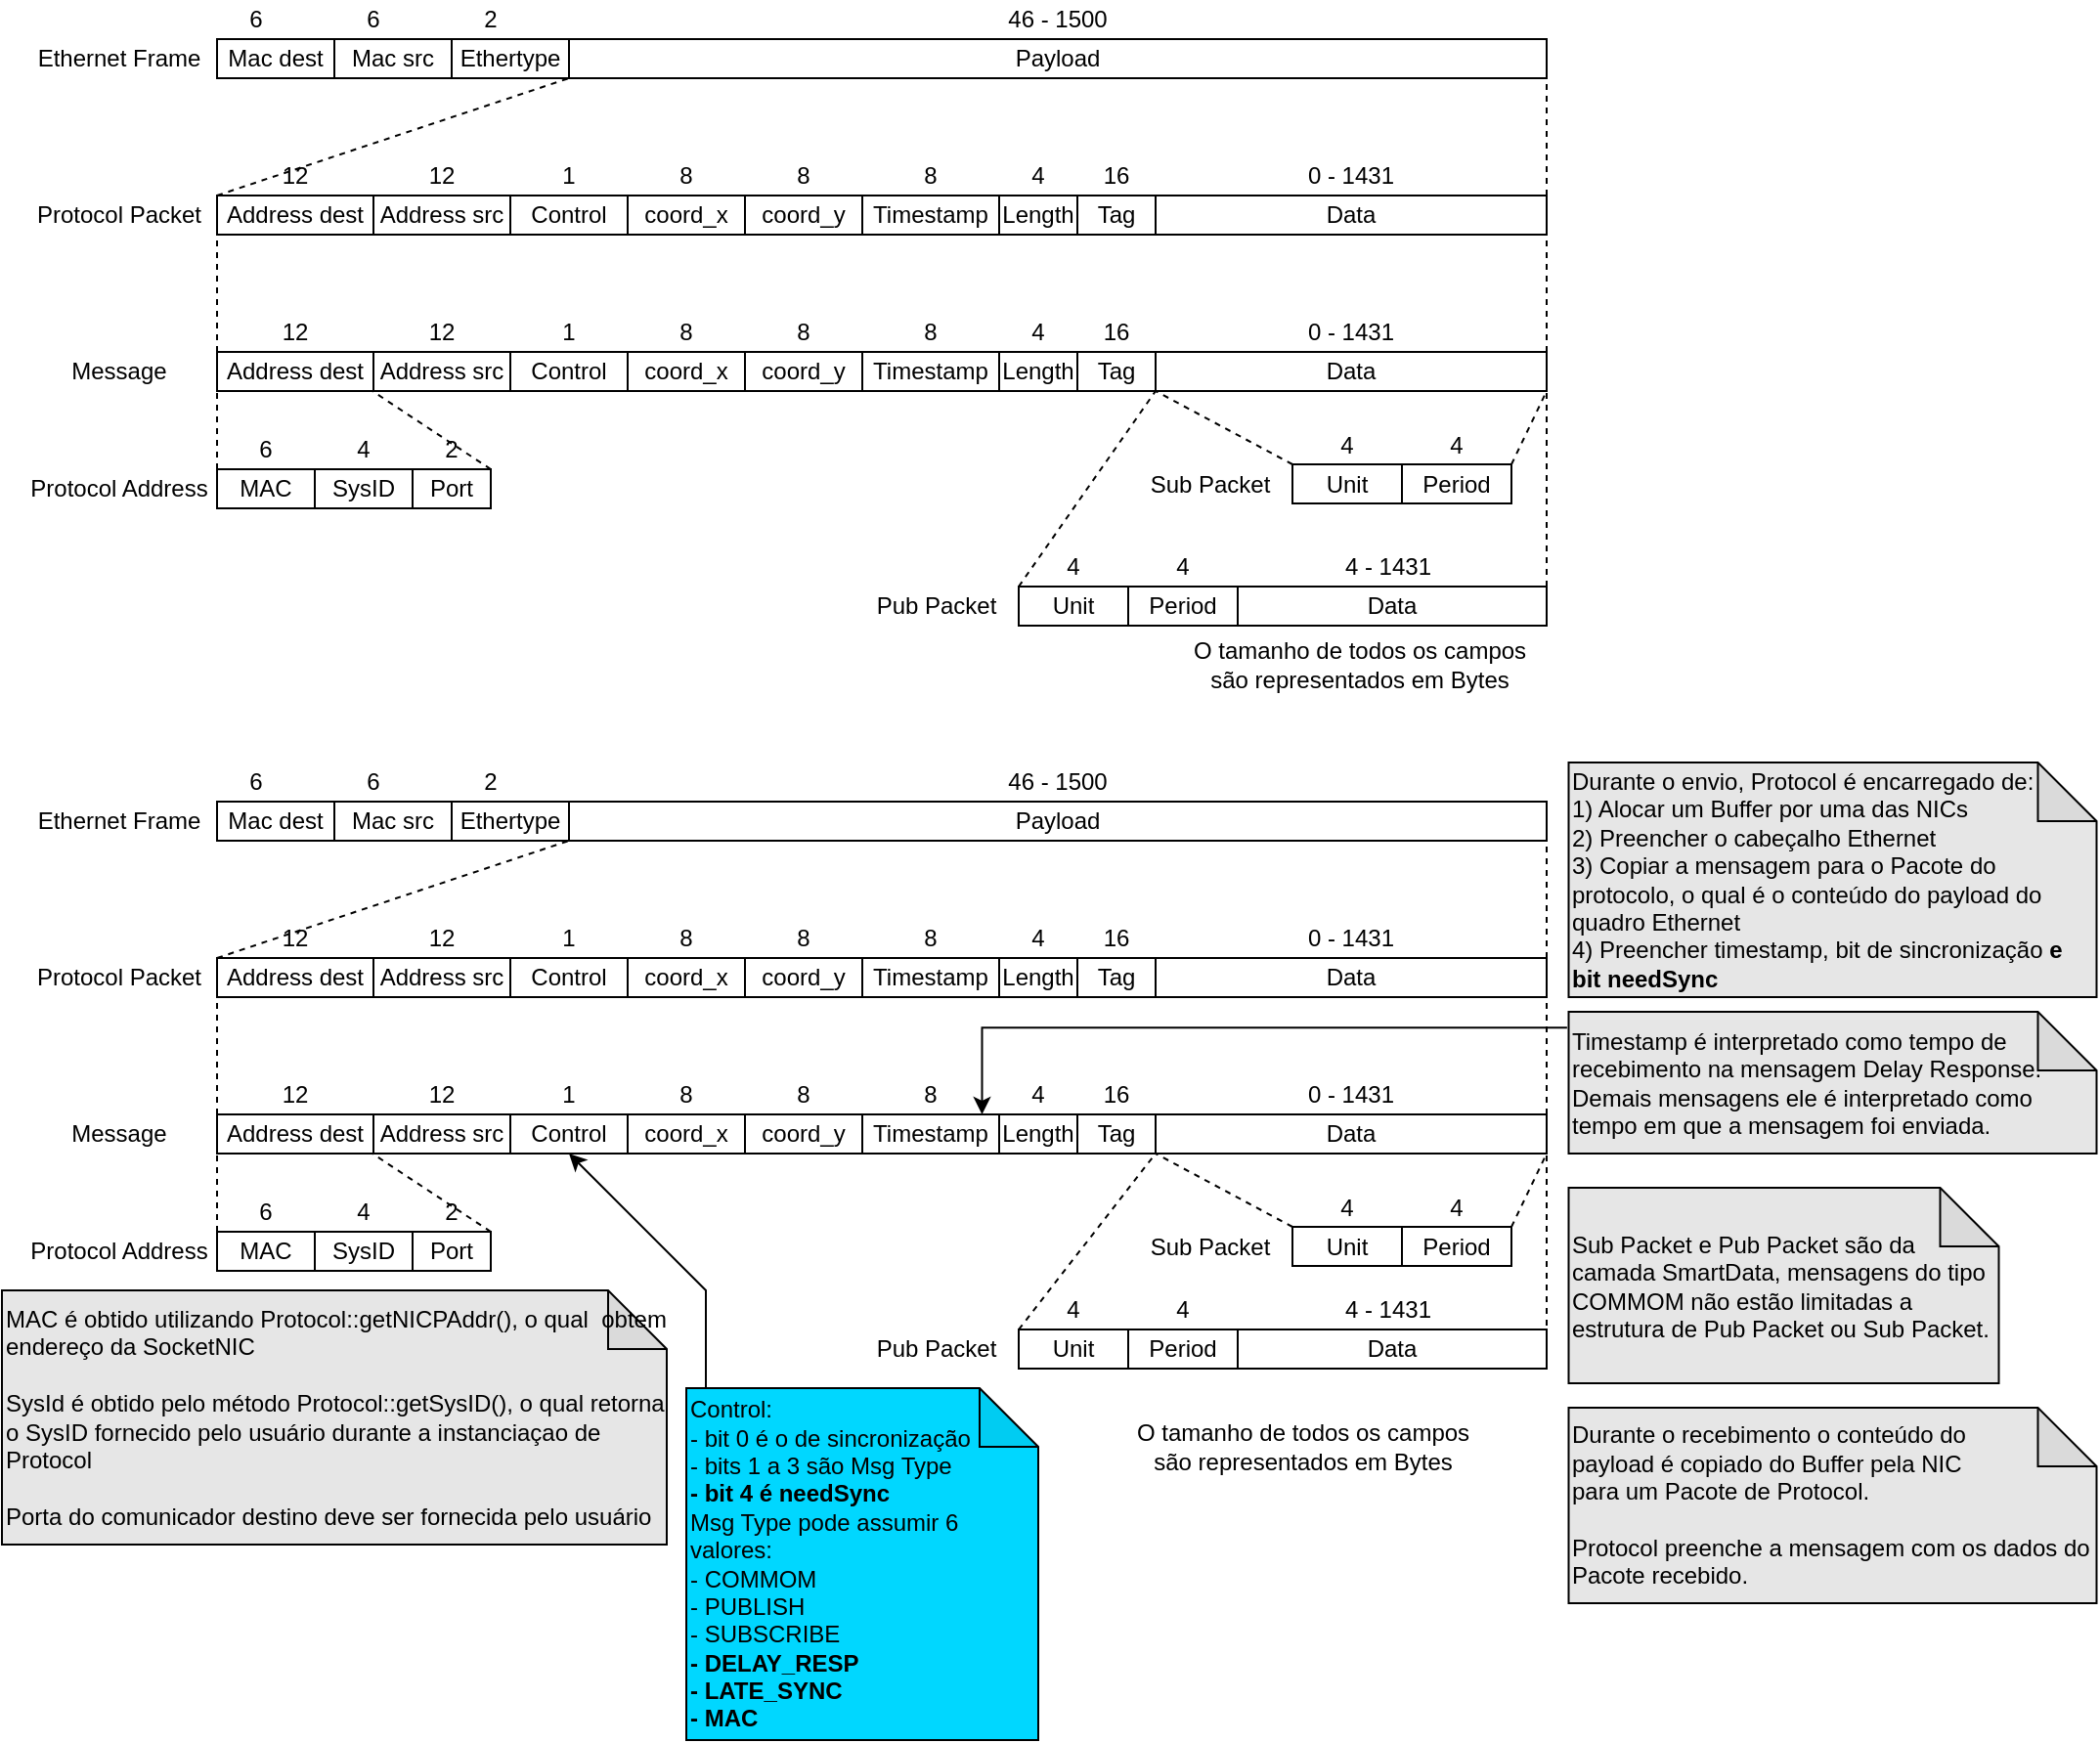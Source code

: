 <mxfile version="27.0.9">
  <diagram name="Page-1" id="uh3iiDSVA0Se7oIFrMVe">
    <mxGraphModel dx="2108" dy="626" grid="1" gridSize="10" guides="1" tooltips="1" connect="1" arrows="1" fold="1" page="1" pageScale="1" pageWidth="827" pageHeight="1169" math="0" shadow="0">
      <root>
        <mxCell id="0" />
        <mxCell id="1" parent="0" />
        <mxCell id="_Zmzz9mBOBpQStMglWqq-3" value="Mac dest" style="rounded=0;whiteSpace=wrap;html=1;" parent="1" vertex="1">
          <mxGeometry y="120" width="60" height="20" as="geometry" />
        </mxCell>
        <mxCell id="_Zmzz9mBOBpQStMglWqq-4" value="Mac src" style="rounded=0;whiteSpace=wrap;html=1;" parent="1" vertex="1">
          <mxGeometry x="60" y="120" width="60" height="20" as="geometry" />
        </mxCell>
        <mxCell id="_Zmzz9mBOBpQStMglWqq-5" value="Ethertype" style="rounded=0;whiteSpace=wrap;html=1;" parent="1" vertex="1">
          <mxGeometry x="120" y="120" width="60" height="20" as="geometry" />
        </mxCell>
        <mxCell id="_Zmzz9mBOBpQStMglWqq-6" value="Payload" style="rounded=0;whiteSpace=wrap;html=1;" parent="1" vertex="1">
          <mxGeometry x="180" y="120" width="500" height="20" as="geometry" />
        </mxCell>
        <mxCell id="_Zmzz9mBOBpQStMglWqq-12" value="Ethernet Frame" style="text;html=1;align=center;verticalAlign=middle;whiteSpace=wrap;rounded=0;" parent="1" vertex="1">
          <mxGeometry x="-100" y="120" width="100" height="20" as="geometry" />
        </mxCell>
        <mxCell id="_Zmzz9mBOBpQStMglWqq-13" value="Protocol Packet" style="text;html=1;align=center;verticalAlign=middle;whiteSpace=wrap;rounded=0;" parent="1" vertex="1">
          <mxGeometry x="-100" y="200" width="100" height="20" as="geometry" />
        </mxCell>
        <mxCell id="_Zmzz9mBOBpQStMglWqq-14" value="Message" style="text;html=1;align=center;verticalAlign=middle;whiteSpace=wrap;rounded=0;" parent="1" vertex="1">
          <mxGeometry x="-100" y="280" width="100" height="20" as="geometry" />
        </mxCell>
        <mxCell id="_Zmzz9mBOBpQStMglWqq-17" value="" style="endArrow=none;dashed=1;html=1;rounded=0;entryX=1;entryY=1;entryDx=0;entryDy=0;exitX=1;exitY=0;exitDx=0;exitDy=0;" parent="1" edge="1">
          <mxGeometry width="50" height="50" relative="1" as="geometry">
            <mxPoint x="680" y="280" as="sourcePoint" />
            <mxPoint x="680" y="220" as="targetPoint" />
          </mxGeometry>
        </mxCell>
        <mxCell id="_Zmzz9mBOBpQStMglWqq-18" value="" style="endArrow=none;dashed=1;html=1;rounded=0;entryX=0;entryY=1;entryDx=0;entryDy=0;exitX=0;exitY=0;exitDx=0;exitDy=0;" parent="1" edge="1">
          <mxGeometry width="50" height="50" relative="1" as="geometry">
            <mxPoint x="-3.07e-12" y="280" as="sourcePoint" />
            <mxPoint y="220" as="targetPoint" />
          </mxGeometry>
        </mxCell>
        <mxCell id="_Zmzz9mBOBpQStMglWqq-19" value="" style="endArrow=none;dashed=1;html=1;rounded=0;exitX=0;exitY=0;exitDx=0;exitDy=0;entryX=0;entryY=1;entryDx=0;entryDy=0;" parent="1" edge="1">
          <mxGeometry width="50" height="50" relative="1" as="geometry">
            <mxPoint y="200" as="sourcePoint" />
            <mxPoint x="180.0" y="140" as="targetPoint" />
          </mxGeometry>
        </mxCell>
        <mxCell id="_Zmzz9mBOBpQStMglWqq-20" value="" style="endArrow=none;dashed=1;html=1;rounded=0;exitX=1;exitY=0;exitDx=0;exitDy=0;entryX=1;entryY=1;entryDx=0;entryDy=0;" parent="1" target="_Zmzz9mBOBpQStMglWqq-6" edge="1">
          <mxGeometry width="50" height="50" relative="1" as="geometry">
            <mxPoint x="680" y="200" as="sourcePoint" />
            <mxPoint x="360" y="150" as="targetPoint" />
          </mxGeometry>
        </mxCell>
        <mxCell id="_Zmzz9mBOBpQStMglWqq-21" value="6" style="text;html=1;align=center;verticalAlign=middle;whiteSpace=wrap;rounded=0;" parent="1" vertex="1">
          <mxGeometry x="10" y="100" width="20" height="20" as="geometry" />
        </mxCell>
        <mxCell id="_Zmzz9mBOBpQStMglWqq-22" value="6" style="text;html=1;align=center;verticalAlign=middle;whiteSpace=wrap;rounded=0;" parent="1" vertex="1">
          <mxGeometry x="70" y="100" width="20" height="20" as="geometry" />
        </mxCell>
        <mxCell id="_Zmzz9mBOBpQStMglWqq-23" value="2" style="text;html=1;align=center;verticalAlign=middle;whiteSpace=wrap;rounded=0;" parent="1" vertex="1">
          <mxGeometry x="130" y="100" width="20" height="20" as="geometry" />
        </mxCell>
        <mxCell id="_Zmzz9mBOBpQStMglWqq-24" value="46 - 1500" style="text;html=1;align=center;verticalAlign=middle;whiteSpace=wrap;rounded=0;" parent="1" vertex="1">
          <mxGeometry x="180" y="100" width="500" height="20" as="geometry" />
        </mxCell>
        <mxCell id="y25KU0WXKC6aMiE5-FGc-14" value="Protocol Address" style="text;html=1;align=center;verticalAlign=middle;whiteSpace=wrap;rounded=0;" parent="1" vertex="1">
          <mxGeometry x="-100" y="340" width="100" height="20" as="geometry" />
        </mxCell>
        <mxCell id="y25KU0WXKC6aMiE5-FGc-50" value="Address dest" style="rounded=0;whiteSpace=wrap;html=1;" parent="1" vertex="1">
          <mxGeometry y="200" width="80" height="20" as="geometry" />
        </mxCell>
        <mxCell id="y25KU0WXKC6aMiE5-FGc-51" value="Length" style="rounded=0;whiteSpace=wrap;html=1;" parent="1" vertex="1">
          <mxGeometry x="400" y="200" width="40" height="20" as="geometry" />
        </mxCell>
        <mxCell id="y25KU0WXKC6aMiE5-FGc-52" value="Data" style="rounded=0;whiteSpace=wrap;html=1;" parent="1" vertex="1">
          <mxGeometry x="480" y="200" width="200" height="20" as="geometry" />
        </mxCell>
        <mxCell id="y25KU0WXKC6aMiE5-FGc-53" value="12" style="text;html=1;align=center;verticalAlign=middle;whiteSpace=wrap;rounded=0;" parent="1" vertex="1">
          <mxGeometry y="180" width="80" height="20" as="geometry" />
        </mxCell>
        <mxCell id="y25KU0WXKC6aMiE5-FGc-54" value="12" style="text;html=1;align=center;verticalAlign=middle;whiteSpace=wrap;rounded=0;" parent="1" vertex="1">
          <mxGeometry x="80" y="180" width="70" height="20" as="geometry" />
        </mxCell>
        <mxCell id="y25KU0WXKC6aMiE5-FGc-55" value="0 - 1431" style="text;html=1;align=center;verticalAlign=middle;whiteSpace=wrap;rounded=0;" parent="1" vertex="1">
          <mxGeometry x="480" y="180" width="200" height="20" as="geometry" />
        </mxCell>
        <mxCell id="y25KU0WXKC6aMiE5-FGc-56" value="Address src" style="rounded=0;whiteSpace=wrap;html=1;" parent="1" vertex="1">
          <mxGeometry x="80" y="200" width="70" height="20" as="geometry" />
        </mxCell>
        <mxCell id="y25KU0WXKC6aMiE5-FGc-57" value="4" style="text;html=1;align=center;verticalAlign=middle;whiteSpace=wrap;rounded=0;" parent="1" vertex="1">
          <mxGeometry x="400" y="180" width="40" height="20" as="geometry" />
        </mxCell>
        <mxCell id="y25KU0WXKC6aMiE5-FGc-58" value="" style="endArrow=none;dashed=1;html=1;rounded=0;entryX=0;entryY=1;entryDx=0;entryDy=0;exitX=0;exitY=1;exitDx=0;exitDy=0;" parent="1" source="y25KU0WXKC6aMiE5-FGc-70" target="y25KU0WXKC6aMiE5-FGc-59" edge="1">
          <mxGeometry width="50" height="50" relative="1" as="geometry">
            <mxPoint y="370" as="sourcePoint" />
            <mxPoint x="30" y="300" as="targetPoint" />
          </mxGeometry>
        </mxCell>
        <mxCell id="y25KU0WXKC6aMiE5-FGc-59" value="Address dest" style="rounded=0;whiteSpace=wrap;html=1;" parent="1" vertex="1">
          <mxGeometry y="280" width="80" height="20" as="geometry" />
        </mxCell>
        <mxCell id="y25KU0WXKC6aMiE5-FGc-60" value="Length" style="rounded=0;whiteSpace=wrap;html=1;" parent="1" vertex="1">
          <mxGeometry x="400" y="280" width="40" height="20" as="geometry" />
        </mxCell>
        <mxCell id="y25KU0WXKC6aMiE5-FGc-61" value="Data" style="rounded=0;whiteSpace=wrap;html=1;" parent="1" vertex="1">
          <mxGeometry x="480" y="280" width="200" height="20" as="geometry" />
        </mxCell>
        <mxCell id="y25KU0WXKC6aMiE5-FGc-62" value="12" style="text;html=1;align=center;verticalAlign=middle;whiteSpace=wrap;rounded=0;" parent="1" vertex="1">
          <mxGeometry y="260" width="80" height="20" as="geometry" />
        </mxCell>
        <mxCell id="y25KU0WXKC6aMiE5-FGc-63" value="12" style="text;html=1;align=center;verticalAlign=middle;whiteSpace=wrap;rounded=0;" parent="1" vertex="1">
          <mxGeometry x="80" y="260" width="70" height="20" as="geometry" />
        </mxCell>
        <mxCell id="y25KU0WXKC6aMiE5-FGc-64" value="0 -&amp;nbsp;1431" style="text;html=1;align=center;verticalAlign=middle;whiteSpace=wrap;rounded=0;" parent="1" vertex="1">
          <mxGeometry x="480" y="260" width="200" height="20" as="geometry" />
        </mxCell>
        <mxCell id="y25KU0WXKC6aMiE5-FGc-65" value="Address src" style="rounded=0;whiteSpace=wrap;html=1;" parent="1" vertex="1">
          <mxGeometry x="80" y="280" width="70" height="20" as="geometry" />
        </mxCell>
        <mxCell id="y25KU0WXKC6aMiE5-FGc-66" value="4" style="text;html=1;align=center;verticalAlign=middle;whiteSpace=wrap;rounded=0;" parent="1" vertex="1">
          <mxGeometry x="400" y="260" width="40" height="20" as="geometry" />
        </mxCell>
        <mxCell id="y25KU0WXKC6aMiE5-FGc-67" value="MAC" style="rounded=0;whiteSpace=wrap;html=1;" parent="1" vertex="1">
          <mxGeometry y="340" width="50" height="20" as="geometry" />
        </mxCell>
        <mxCell id="y25KU0WXKC6aMiE5-FGc-68" value="SysID" style="rounded=0;whiteSpace=wrap;html=1;" parent="1" vertex="1">
          <mxGeometry x="50" y="340" width="50" height="20" as="geometry" />
        </mxCell>
        <mxCell id="y25KU0WXKC6aMiE5-FGc-69" value="Port" style="rounded=0;whiteSpace=wrap;html=1;" parent="1" vertex="1">
          <mxGeometry x="100" y="340" width="40" height="20" as="geometry" />
        </mxCell>
        <mxCell id="y25KU0WXKC6aMiE5-FGc-70" value="6" style="text;html=1;align=center;verticalAlign=middle;whiteSpace=wrap;rounded=0;" parent="1" vertex="1">
          <mxGeometry y="320" width="50" height="20" as="geometry" />
        </mxCell>
        <mxCell id="y25KU0WXKC6aMiE5-FGc-71" value="4" style="text;html=1;align=center;verticalAlign=middle;whiteSpace=wrap;rounded=0;" parent="1" vertex="1">
          <mxGeometry x="50" y="320" width="50" height="20" as="geometry" />
        </mxCell>
        <mxCell id="y25KU0WXKC6aMiE5-FGc-72" value="2" style="text;html=1;align=center;verticalAlign=middle;whiteSpace=wrap;rounded=0;" parent="1" vertex="1">
          <mxGeometry x="100" y="320" width="40" height="20" as="geometry" />
        </mxCell>
        <mxCell id="y25KU0WXKC6aMiE5-FGc-73" value="" style="endArrow=none;dashed=1;html=1;rounded=0;entryX=0;entryY=1;entryDx=0;entryDy=0;exitX=1;exitY=1;exitDx=0;exitDy=0;" parent="1" source="y25KU0WXKC6aMiE5-FGc-72" edge="1">
          <mxGeometry width="50" height="50" relative="1" as="geometry">
            <mxPoint x="79.43" y="340" as="sourcePoint" />
            <mxPoint x="79.43" y="300" as="targetPoint" />
          </mxGeometry>
        </mxCell>
        <mxCell id="y25KU0WXKC6aMiE5-FGc-74" value="O tamanho de todos os campos são representados em Bytes" style="text;html=1;align=center;verticalAlign=middle;whiteSpace=wrap;rounded=0;" parent="1" vertex="1">
          <mxGeometry x="489" y="430" width="191" height="20" as="geometry" />
        </mxCell>
        <mxCell id="KVXpcubTUPsC0JayO_s4-41" value="O tamanho de todos os campos são representados em Bytes" style="text;html=1;align=center;verticalAlign=middle;whiteSpace=wrap;rounded=0;" parent="1" vertex="1">
          <mxGeometry x="460.25" y="830" width="191" height="20" as="geometry" />
        </mxCell>
        <mxCell id="KVXpcubTUPsC0JayO_s4-47" value="&lt;div align=&quot;left&quot;&gt;MAC é obtido utilizando Protocol::getNICPAddr(), o qual&amp;nbsp; obtem endereço da SocketNIC&lt;/div&gt;&lt;div align=&quot;left&quot;&gt;&lt;br&gt;&lt;/div&gt;&lt;div align=&quot;left&quot;&gt;SysId é obtido pelo método Protocol::getSysID(), o qual retorna o SysID fornecido pelo usuário durante a instanciaçao de Protocol&lt;/div&gt;&lt;div&gt;&lt;br&gt;&lt;/div&gt;&lt;div&gt;Porta do comunicador destino deve ser fornecida pelo usuário&lt;/div&gt;" style="shape=note;whiteSpace=wrap;html=1;backgroundOutline=1;darkOpacity=0.05;align=left;fillColor=#E6E6E6;" parent="1" vertex="1">
          <mxGeometry x="-110" y="760" width="340" height="130" as="geometry" />
        </mxCell>
        <mxCell id="KVXpcubTUPsC0JayO_s4-49" value="&lt;div align=&quot;left&quot;&gt;Durante o envio, Protocol é encarregado de:&lt;br&gt;1) Alocar um Buffer por uma das NICs&lt;/div&gt;&lt;div align=&quot;left&quot;&gt;2) Preencher o cabeçalho Ethernet&lt;/div&gt;&lt;div align=&quot;left&quot;&gt;3) Copiar a mensagem para o Pacote do protocolo, o qual é o conteúdo do payload do quadro Ethernet&lt;/div&gt;4) Preencher timestamp, bit de sincronização &lt;b&gt;e bit needSync&lt;/b&gt;" style="shape=note;whiteSpace=wrap;html=1;backgroundOutline=1;darkOpacity=0.05;align=left;fillColor=#E6E6E6;" parent="1" vertex="1">
          <mxGeometry x="691.25" y="490" width="270" height="120" as="geometry" />
        </mxCell>
        <mxCell id="KVXpcubTUPsC0JayO_s4-50" value="&lt;div&gt;Durante o recebimento o conteúdo do&lt;/div&gt;&lt;div&gt;payload é copiado do Buffer pela NIC&lt;/div&gt;&lt;div&gt;para um Pacote de Protocol.&lt;/div&gt;&lt;div&gt;&lt;br&gt;&lt;/div&gt;&lt;div&gt;Protocol preenche a mensagem com os dados do Pacote recebido.&lt;/div&gt;" style="shape=note;whiteSpace=wrap;html=1;backgroundOutline=1;darkOpacity=0.05;align=left;fillColor=#E6E6E6;" parent="1" vertex="1">
          <mxGeometry x="691.25" y="820" width="270" height="100" as="geometry" />
        </mxCell>
        <mxCell id="ssQSO5jhh2rVMjGIj6xP-1" value="Control" style="rounded=0;whiteSpace=wrap;html=1;" parent="1" vertex="1">
          <mxGeometry x="150" y="200" width="60" height="20" as="geometry" />
        </mxCell>
        <mxCell id="ssQSO5jhh2rVMjGIj6xP-2" value="1" style="text;html=1;align=center;verticalAlign=middle;whiteSpace=wrap;rounded=0;" parent="1" vertex="1">
          <mxGeometry x="150" y="180" width="60" height="20" as="geometry" />
        </mxCell>
        <mxCell id="ssQSO5jhh2rVMjGIj6xP-3" value="Control" style="rounded=0;whiteSpace=wrap;html=1;" parent="1" vertex="1">
          <mxGeometry x="150" y="280" width="60" height="20" as="geometry" />
        </mxCell>
        <mxCell id="ssQSO5jhh2rVMjGIj6xP-4" value="1" style="text;html=1;align=center;verticalAlign=middle;whiteSpace=wrap;rounded=0;" parent="1" vertex="1">
          <mxGeometry x="150" y="260" width="60" height="20" as="geometry" />
        </mxCell>
        <mxCell id="ssQSO5jhh2rVMjGIj6xP-25" value="&lt;div align=&quot;left&quot;&gt;Control:&lt;/div&gt;&lt;div align=&quot;left&quot;&gt;&lt;span style=&quot;white-space: pre;&quot;&gt;- &lt;/span&gt;bit 0 é o de sincronização&lt;/div&gt;&lt;div align=&quot;left&quot;&gt;- bits 1 a 3 são Msg Type&lt;/div&gt;&lt;div align=&quot;left&quot;&gt;&lt;span style=&quot;white-space: pre;&quot;&gt;&lt;b&gt;- bit 4 é needSync&lt;/b&gt;&lt;/span&gt;&lt;/div&gt;&lt;div align=&quot;left&quot;&gt;Msg Type pode assumir 6 valores:&lt;/div&gt;&lt;div align=&quot;left&quot;&gt;- COMMOM&lt;/div&gt;&lt;div align=&quot;left&quot;&gt;- PUBLISH&lt;br&gt;- SUBSCRIBE&lt;/div&gt;&lt;div align=&quot;left&quot;&gt;&lt;b&gt;- DELAY_RESP&lt;/b&gt;&lt;/div&gt;&lt;div align=&quot;left&quot;&gt;&lt;b&gt;- LATE_SYNC&lt;/b&gt;&lt;/div&gt;&lt;div align=&quot;left&quot;&gt;&lt;b&gt;- MAC&lt;/b&gt;&lt;/div&gt;" style="shape=note;whiteSpace=wrap;html=1;backgroundOutline=1;darkOpacity=0.05;align=left;fillColor=#00D7FF;" parent="1" vertex="1">
          <mxGeometry x="240" y="810" width="180" height="180" as="geometry" />
        </mxCell>
        <mxCell id="ssQSO5jhh2rVMjGIj6xP-26" value="" style="endArrow=classic;html=1;rounded=0;entryX=0.5;entryY=1;entryDx=0;entryDy=0;" parent="1" edge="1" target="dVsTjiGW9EGKWnVv33oI-61">
          <mxGeometry width="50" height="50" relative="1" as="geometry">
            <mxPoint x="250" y="810" as="sourcePoint" />
            <mxPoint x="311.25" y="690" as="targetPoint" />
            <Array as="points">
              <mxPoint x="250" y="760" />
            </Array>
          </mxGeometry>
        </mxCell>
        <mxCell id="ssQSO5jhh2rVMjGIj6xP-27" value="Unit" style="rounded=0;whiteSpace=wrap;html=1;" parent="1" vertex="1">
          <mxGeometry x="550" y="337.5" width="56" height="20" as="geometry" />
        </mxCell>
        <mxCell id="ssQSO5jhh2rVMjGIj6xP-29" value="Sub Packet" style="text;html=1;align=center;verticalAlign=middle;whiteSpace=wrap;rounded=0;" parent="1" vertex="1">
          <mxGeometry x="466" y="340" width="84" height="15" as="geometry" />
        </mxCell>
        <mxCell id="ssQSO5jhh2rVMjGIj6xP-31" value="4" style="text;html=1;align=center;verticalAlign=middle;whiteSpace=wrap;rounded=0;" parent="1" vertex="1">
          <mxGeometry x="550" y="317.5" width="56" height="20" as="geometry" />
        </mxCell>
        <mxCell id="ssQSO5jhh2rVMjGIj6xP-32" value="Period" style="rounded=0;whiteSpace=wrap;html=1;" parent="1" vertex="1">
          <mxGeometry x="606" y="337.5" width="56" height="20" as="geometry" />
        </mxCell>
        <mxCell id="ssQSO5jhh2rVMjGIj6xP-33" value="4" style="text;html=1;align=center;verticalAlign=middle;whiteSpace=wrap;rounded=0;" parent="1" vertex="1">
          <mxGeometry x="606" y="317.5" width="56" height="20" as="geometry" />
        </mxCell>
        <mxCell id="ssQSO5jhh2rVMjGIj6xP-38" value="Unit" style="rounded=0;whiteSpace=wrap;html=1;" parent="1" vertex="1">
          <mxGeometry x="410" y="400" width="56" height="20" as="geometry" />
        </mxCell>
        <mxCell id="ssQSO5jhh2rVMjGIj6xP-39" value="Pub Packet" style="text;html=1;align=center;verticalAlign=middle;whiteSpace=wrap;rounded=0;" parent="1" vertex="1">
          <mxGeometry x="326" y="402.5" width="84" height="15" as="geometry" />
        </mxCell>
        <mxCell id="ssQSO5jhh2rVMjGIj6xP-40" value="4" style="text;html=1;align=center;verticalAlign=middle;whiteSpace=wrap;rounded=0;" parent="1" vertex="1">
          <mxGeometry x="410" y="380" width="56" height="20" as="geometry" />
        </mxCell>
        <mxCell id="ssQSO5jhh2rVMjGIj6xP-41" value="Period" style="rounded=0;whiteSpace=wrap;html=1;" parent="1" vertex="1">
          <mxGeometry x="466" y="400" width="56" height="20" as="geometry" />
        </mxCell>
        <mxCell id="ssQSO5jhh2rVMjGIj6xP-42" value="4" style="text;html=1;align=center;verticalAlign=middle;whiteSpace=wrap;rounded=0;" parent="1" vertex="1">
          <mxGeometry x="466" y="380" width="56" height="20" as="geometry" />
        </mxCell>
        <mxCell id="ssQSO5jhh2rVMjGIj6xP-43" value="Data" style="rounded=0;whiteSpace=wrap;html=1;" parent="1" vertex="1">
          <mxGeometry x="522" y="400" width="158" height="20" as="geometry" />
        </mxCell>
        <mxCell id="ssQSO5jhh2rVMjGIj6xP-44" value="4 -&amp;nbsp;1431" style="text;html=1;align=center;verticalAlign=middle;whiteSpace=wrap;rounded=0;" parent="1" vertex="1">
          <mxGeometry x="520" y="380" width="158" height="20" as="geometry" />
        </mxCell>
        <mxCell id="ssQSO5jhh2rVMjGIj6xP-45" value="" style="endArrow=none;dashed=1;html=1;rounded=0;entryX=0;entryY=1;entryDx=0;entryDy=0;exitX=0;exitY=0;exitDx=0;exitDy=0;" parent="1" source="ssQSO5jhh2rVMjGIj6xP-27" target="y25KU0WXKC6aMiE5-FGc-61" edge="1">
          <mxGeometry width="50" height="50" relative="1" as="geometry">
            <mxPoint x="210" y="430" as="sourcePoint" />
            <mxPoint x="260" y="380" as="targetPoint" />
          </mxGeometry>
        </mxCell>
        <mxCell id="ssQSO5jhh2rVMjGIj6xP-46" value="" style="endArrow=none;dashed=1;html=1;rounded=0;exitX=1;exitY=0;exitDx=0;exitDy=0;entryX=1;entryY=1;entryDx=0;entryDy=0;" parent="1" source="ssQSO5jhh2rVMjGIj6xP-32" target="y25KU0WXKC6aMiE5-FGc-61" edge="1">
          <mxGeometry width="50" height="50" relative="1" as="geometry">
            <mxPoint x="570" y="360" as="sourcePoint" />
            <mxPoint x="620" y="310" as="targetPoint" />
          </mxGeometry>
        </mxCell>
        <mxCell id="ssQSO5jhh2rVMjGIj6xP-47" value="" style="endArrow=none;dashed=1;html=1;rounded=0;exitX=0;exitY=1;exitDx=0;exitDy=0;" parent="1" source="ssQSO5jhh2rVMjGIj6xP-40" edge="1">
          <mxGeometry width="50" height="50" relative="1" as="geometry">
            <mxPoint x="430" y="360" as="sourcePoint" />
            <mxPoint x="480" y="300" as="targetPoint" />
          </mxGeometry>
        </mxCell>
        <mxCell id="ssQSO5jhh2rVMjGIj6xP-48" value="" style="endArrow=none;dashed=1;html=1;rounded=0;entryX=1;entryY=1;entryDx=0;entryDy=0;exitX=1;exitY=0;exitDx=0;exitDy=0;" parent="1" source="ssQSO5jhh2rVMjGIj6xP-43" target="y25KU0WXKC6aMiE5-FGc-61" edge="1">
          <mxGeometry width="50" height="50" relative="1" as="geometry">
            <mxPoint x="624" y="520" as="sourcePoint" />
            <mxPoint x="510" y="430" as="targetPoint" />
          </mxGeometry>
        </mxCell>
        <mxCell id="ssQSO5jhh2rVMjGIj6xP-65" value="&lt;div align=&quot;left&quot;&gt;Sub Packet e Pub Packet são da camada SmartData, mensagens do tipo COMMOM não estão limitadas a estrutura de Pub Packet ou Sub Packet.&lt;/div&gt;" style="shape=note;whiteSpace=wrap;html=1;backgroundOutline=1;darkOpacity=0.05;align=left;fillColor=#E6E6E6;" parent="1" vertex="1">
          <mxGeometry x="691.25" y="707.5" width="220" height="100" as="geometry" />
        </mxCell>
        <mxCell id="_qdxAJ7Zo68JUZ1Iqq-v-1" value="Timestamp" style="rounded=0;whiteSpace=wrap;html=1;" parent="1" vertex="1">
          <mxGeometry x="330" y="200" width="70" height="20" as="geometry" />
        </mxCell>
        <mxCell id="_qdxAJ7Zo68JUZ1Iqq-v-2" value="8" style="text;html=1;align=center;verticalAlign=middle;whiteSpace=wrap;rounded=0;" parent="1" vertex="1">
          <mxGeometry x="330" y="180" width="70" height="20" as="geometry" />
        </mxCell>
        <mxCell id="_qdxAJ7Zo68JUZ1Iqq-v-6" value="Timestamp" style="rounded=0;whiteSpace=wrap;html=1;" parent="1" vertex="1">
          <mxGeometry x="330" y="280" width="70" height="20" as="geometry" />
        </mxCell>
        <mxCell id="_qdxAJ7Zo68JUZ1Iqq-v-7" value="8" style="text;html=1;align=center;verticalAlign=middle;whiteSpace=wrap;rounded=0;" parent="1" vertex="1">
          <mxGeometry x="330" y="260" width="70" height="20" as="geometry" />
        </mxCell>
        <mxCell id="_qdxAJ7Zo68JUZ1Iqq-v-48" style="edgeStyle=orthogonalEdgeStyle;rounded=0;orthogonalLoop=1;jettySize=auto;html=1;exitX=-0.003;exitY=0.112;exitDx=0;exitDy=0;exitPerimeter=0;" parent="1" source="_qdxAJ7Zo68JUZ1Iqq-v-47" edge="1">
          <mxGeometry relative="1" as="geometry">
            <mxPoint x="391.25" y="670" as="targetPoint" />
            <Array as="points">
              <mxPoint x="391.25" y="626" />
              <mxPoint x="391.25" y="670" />
            </Array>
          </mxGeometry>
        </mxCell>
        <mxCell id="_qdxAJ7Zo68JUZ1Iqq-v-47" value="Timestamp é interpretado como tempo de recebimento na mensagem Delay Response. Demais mensagens ele é interpretado como tempo em que a mensagem foi enviada." style="shape=note;whiteSpace=wrap;html=1;backgroundOutline=1;darkOpacity=0.05;align=left;fillColor=#E6E6E6;" parent="1" vertex="1">
          <mxGeometry x="691.25" y="617.5" width="270" height="72.5" as="geometry" />
        </mxCell>
        <mxCell id="dVsTjiGW9EGKWnVv33oI-1" value="coord_y" style="rounded=0;whiteSpace=wrap;html=1;" vertex="1" parent="1">
          <mxGeometry x="270" y="200" width="60" height="20" as="geometry" />
        </mxCell>
        <mxCell id="dVsTjiGW9EGKWnVv33oI-2" value="8" style="text;html=1;align=center;verticalAlign=middle;whiteSpace=wrap;rounded=0;" vertex="1" parent="1">
          <mxGeometry x="270" y="180" width="60" height="20" as="geometry" />
        </mxCell>
        <mxCell id="dVsTjiGW9EGKWnVv33oI-3" value="coord_x" style="rounded=0;whiteSpace=wrap;html=1;" vertex="1" parent="1">
          <mxGeometry x="210" y="200" width="60" height="20" as="geometry" />
        </mxCell>
        <mxCell id="dVsTjiGW9EGKWnVv33oI-4" value="8" style="text;html=1;align=center;verticalAlign=middle;whiteSpace=wrap;rounded=0;" vertex="1" parent="1">
          <mxGeometry x="210" y="180" width="60" height="20" as="geometry" />
        </mxCell>
        <mxCell id="dVsTjiGW9EGKWnVv33oI-5" value="coord_y" style="rounded=0;whiteSpace=wrap;html=1;" vertex="1" parent="1">
          <mxGeometry x="270" y="280" width="60" height="20" as="geometry" />
        </mxCell>
        <mxCell id="dVsTjiGW9EGKWnVv33oI-6" value="8" style="text;html=1;align=center;verticalAlign=middle;whiteSpace=wrap;rounded=0;" vertex="1" parent="1">
          <mxGeometry x="270" y="260" width="60" height="20" as="geometry" />
        </mxCell>
        <mxCell id="dVsTjiGW9EGKWnVv33oI-7" value="coord_x" style="rounded=0;whiteSpace=wrap;html=1;" vertex="1" parent="1">
          <mxGeometry x="210" y="280" width="60" height="20" as="geometry" />
        </mxCell>
        <mxCell id="dVsTjiGW9EGKWnVv33oI-8" value="8" style="text;html=1;align=center;verticalAlign=middle;whiteSpace=wrap;rounded=0;" vertex="1" parent="1">
          <mxGeometry x="210" y="260" width="60" height="20" as="geometry" />
        </mxCell>
        <mxCell id="dVsTjiGW9EGKWnVv33oI-14" value="Tag" style="rounded=0;whiteSpace=wrap;html=1;" vertex="1" parent="1">
          <mxGeometry x="440" y="200" width="40" height="20" as="geometry" />
        </mxCell>
        <mxCell id="dVsTjiGW9EGKWnVv33oI-15" value="16" style="text;html=1;align=center;verticalAlign=middle;whiteSpace=wrap;rounded=0;" vertex="1" parent="1">
          <mxGeometry x="440" y="180" width="40" height="20" as="geometry" />
        </mxCell>
        <mxCell id="dVsTjiGW9EGKWnVv33oI-16" value="Tag" style="rounded=0;whiteSpace=wrap;html=1;" vertex="1" parent="1">
          <mxGeometry x="440" y="280" width="40" height="20" as="geometry" />
        </mxCell>
        <mxCell id="dVsTjiGW9EGKWnVv33oI-17" value="16" style="text;html=1;align=center;verticalAlign=middle;whiteSpace=wrap;rounded=0;" vertex="1" parent="1">
          <mxGeometry x="440" y="260" width="40" height="20" as="geometry" />
        </mxCell>
        <mxCell id="dVsTjiGW9EGKWnVv33oI-18" value="Mac dest" style="rounded=0;whiteSpace=wrap;html=1;" vertex="1" parent="1">
          <mxGeometry x="2.665e-15" y="510" width="60" height="20" as="geometry" />
        </mxCell>
        <mxCell id="dVsTjiGW9EGKWnVv33oI-19" value="Mac src" style="rounded=0;whiteSpace=wrap;html=1;" vertex="1" parent="1">
          <mxGeometry x="60" y="510" width="60" height="20" as="geometry" />
        </mxCell>
        <mxCell id="dVsTjiGW9EGKWnVv33oI-20" value="Ethertype" style="rounded=0;whiteSpace=wrap;html=1;" vertex="1" parent="1">
          <mxGeometry x="120" y="510" width="60" height="20" as="geometry" />
        </mxCell>
        <mxCell id="dVsTjiGW9EGKWnVv33oI-21" value="Payload" style="rounded=0;whiteSpace=wrap;html=1;" vertex="1" parent="1">
          <mxGeometry x="180" y="510" width="500" height="20" as="geometry" />
        </mxCell>
        <mxCell id="dVsTjiGW9EGKWnVv33oI-22" value="Ethernet Frame" style="text;html=1;align=center;verticalAlign=middle;whiteSpace=wrap;rounded=0;" vertex="1" parent="1">
          <mxGeometry x="-100" y="510" width="100" height="20" as="geometry" />
        </mxCell>
        <mxCell id="dVsTjiGW9EGKWnVv33oI-23" value="Protocol Packet" style="text;html=1;align=center;verticalAlign=middle;whiteSpace=wrap;rounded=0;" vertex="1" parent="1">
          <mxGeometry x="-100" y="590" width="100" height="20" as="geometry" />
        </mxCell>
        <mxCell id="dVsTjiGW9EGKWnVv33oI-24" value="Message" style="text;html=1;align=center;verticalAlign=middle;whiteSpace=wrap;rounded=0;" vertex="1" parent="1">
          <mxGeometry x="-100" y="670" width="100" height="20" as="geometry" />
        </mxCell>
        <mxCell id="dVsTjiGW9EGKWnVv33oI-25" value="" style="endArrow=none;dashed=1;html=1;rounded=0;entryX=1;entryY=1;entryDx=0;entryDy=0;exitX=1;exitY=1;exitDx=0;exitDy=0;" edge="1" parent="1" source="dVsTjiGW9EGKWnVv33oI-48" target="dVsTjiGW9EGKWnVv33oI-36">
          <mxGeometry width="50" height="50" relative="1" as="geometry">
            <mxPoint x="690" y="670" as="sourcePoint" />
            <mxPoint x="690" y="610" as="targetPoint" />
          </mxGeometry>
        </mxCell>
        <mxCell id="dVsTjiGW9EGKWnVv33oI-26" value="" style="endArrow=none;dashed=1;html=1;rounded=0;entryX=0;entryY=1;entryDx=0;entryDy=0;exitX=0;exitY=0;exitDx=0;exitDy=0;" edge="1" parent="1">
          <mxGeometry width="50" height="50" relative="1" as="geometry">
            <mxPoint x="-3.067e-12" y="670" as="sourcePoint" />
            <mxPoint x="2.665e-15" y="610" as="targetPoint" />
          </mxGeometry>
        </mxCell>
        <mxCell id="dVsTjiGW9EGKWnVv33oI-27" value="" style="endArrow=none;dashed=1;html=1;rounded=0;exitX=0;exitY=0;exitDx=0;exitDy=0;entryX=0;entryY=1;entryDx=0;entryDy=0;" edge="1" parent="1">
          <mxGeometry width="50" height="50" relative="1" as="geometry">
            <mxPoint x="2.665e-15" y="590" as="sourcePoint" />
            <mxPoint x="180.0" y="530" as="targetPoint" />
          </mxGeometry>
        </mxCell>
        <mxCell id="dVsTjiGW9EGKWnVv33oI-28" value="" style="endArrow=none;dashed=1;html=1;rounded=0;exitX=1;exitY=1;exitDx=0;exitDy=0;entryX=1;entryY=1;entryDx=0;entryDy=0;" edge="1" parent="1" target="dVsTjiGW9EGKWnVv33oI-21" source="dVsTjiGW9EGKWnVv33oI-39">
          <mxGeometry width="50" height="50" relative="1" as="geometry">
            <mxPoint x="690" y="590" as="sourcePoint" />
            <mxPoint x="690.0" y="530" as="targetPoint" />
          </mxGeometry>
        </mxCell>
        <mxCell id="dVsTjiGW9EGKWnVv33oI-29" value="6" style="text;html=1;align=center;verticalAlign=middle;whiteSpace=wrap;rounded=0;" vertex="1" parent="1">
          <mxGeometry x="10.0" y="490" width="20" height="20" as="geometry" />
        </mxCell>
        <mxCell id="dVsTjiGW9EGKWnVv33oI-30" value="6" style="text;html=1;align=center;verticalAlign=middle;whiteSpace=wrap;rounded=0;" vertex="1" parent="1">
          <mxGeometry x="70" y="490" width="20" height="20" as="geometry" />
        </mxCell>
        <mxCell id="dVsTjiGW9EGKWnVv33oI-31" value="2" style="text;html=1;align=center;verticalAlign=middle;whiteSpace=wrap;rounded=0;" vertex="1" parent="1">
          <mxGeometry x="130" y="490" width="20" height="20" as="geometry" />
        </mxCell>
        <mxCell id="dVsTjiGW9EGKWnVv33oI-32" value="46 - 1500" style="text;html=1;align=center;verticalAlign=middle;whiteSpace=wrap;rounded=0;" vertex="1" parent="1">
          <mxGeometry x="180" y="490" width="500" height="20" as="geometry" />
        </mxCell>
        <mxCell id="dVsTjiGW9EGKWnVv33oI-33" value="Protocol Address" style="text;html=1;align=center;verticalAlign=middle;whiteSpace=wrap;rounded=0;" vertex="1" parent="1">
          <mxGeometry x="-100" y="730" width="100" height="20" as="geometry" />
        </mxCell>
        <mxCell id="dVsTjiGW9EGKWnVv33oI-34" value="Address dest" style="rounded=0;whiteSpace=wrap;html=1;" vertex="1" parent="1">
          <mxGeometry x="2.665e-15" y="590" width="80" height="20" as="geometry" />
        </mxCell>
        <mxCell id="dVsTjiGW9EGKWnVv33oI-35" value="Length" style="rounded=0;whiteSpace=wrap;html=1;" vertex="1" parent="1">
          <mxGeometry x="400" y="590" width="40" height="20" as="geometry" />
        </mxCell>
        <mxCell id="dVsTjiGW9EGKWnVv33oI-36" value="Data" style="rounded=0;whiteSpace=wrap;html=1;" vertex="1" parent="1">
          <mxGeometry x="480" y="590" width="200" height="20" as="geometry" />
        </mxCell>
        <mxCell id="dVsTjiGW9EGKWnVv33oI-37" value="12" style="text;html=1;align=center;verticalAlign=middle;whiteSpace=wrap;rounded=0;" vertex="1" parent="1">
          <mxGeometry x="2.665e-15" y="570" width="80" height="20" as="geometry" />
        </mxCell>
        <mxCell id="dVsTjiGW9EGKWnVv33oI-38" value="12" style="text;html=1;align=center;verticalAlign=middle;whiteSpace=wrap;rounded=0;" vertex="1" parent="1">
          <mxGeometry x="80" y="570" width="70" height="20" as="geometry" />
        </mxCell>
        <mxCell id="dVsTjiGW9EGKWnVv33oI-39" value="0 - 1431" style="text;html=1;align=center;verticalAlign=middle;whiteSpace=wrap;rounded=0;" vertex="1" parent="1">
          <mxGeometry x="480" y="570" width="200" height="20" as="geometry" />
        </mxCell>
        <mxCell id="dVsTjiGW9EGKWnVv33oI-40" value="Address src" style="rounded=0;whiteSpace=wrap;html=1;" vertex="1" parent="1">
          <mxGeometry x="80" y="590" width="70" height="20" as="geometry" />
        </mxCell>
        <mxCell id="dVsTjiGW9EGKWnVv33oI-41" value="4" style="text;html=1;align=center;verticalAlign=middle;whiteSpace=wrap;rounded=0;" vertex="1" parent="1">
          <mxGeometry x="400" y="570" width="40" height="20" as="geometry" />
        </mxCell>
        <mxCell id="dVsTjiGW9EGKWnVv33oI-42" value="" style="endArrow=none;dashed=1;html=1;rounded=0;entryX=0;entryY=1;entryDx=0;entryDy=0;exitX=0;exitY=1;exitDx=0;exitDy=0;" edge="1" parent="1" source="dVsTjiGW9EGKWnVv33oI-54" target="dVsTjiGW9EGKWnVv33oI-43">
          <mxGeometry width="50" height="50" relative="1" as="geometry">
            <mxPoint x="2.665e-15" y="760" as="sourcePoint" />
            <mxPoint x="30.0" y="690" as="targetPoint" />
          </mxGeometry>
        </mxCell>
        <mxCell id="dVsTjiGW9EGKWnVv33oI-43" value="Address dest" style="rounded=0;whiteSpace=wrap;html=1;" vertex="1" parent="1">
          <mxGeometry x="2.665e-15" y="670" width="80" height="20" as="geometry" />
        </mxCell>
        <mxCell id="dVsTjiGW9EGKWnVv33oI-44" value="Length" style="rounded=0;whiteSpace=wrap;html=1;" vertex="1" parent="1">
          <mxGeometry x="400" y="670" width="40" height="20" as="geometry" />
        </mxCell>
        <mxCell id="dVsTjiGW9EGKWnVv33oI-45" value="Data" style="rounded=0;whiteSpace=wrap;html=1;" vertex="1" parent="1">
          <mxGeometry x="480" y="670" width="200" height="20" as="geometry" />
        </mxCell>
        <mxCell id="dVsTjiGW9EGKWnVv33oI-46" value="12" style="text;html=1;align=center;verticalAlign=middle;whiteSpace=wrap;rounded=0;" vertex="1" parent="1">
          <mxGeometry x="2.665e-15" y="650" width="80" height="20" as="geometry" />
        </mxCell>
        <mxCell id="dVsTjiGW9EGKWnVv33oI-47" value="12" style="text;html=1;align=center;verticalAlign=middle;whiteSpace=wrap;rounded=0;" vertex="1" parent="1">
          <mxGeometry x="80" y="650" width="70" height="20" as="geometry" />
        </mxCell>
        <mxCell id="dVsTjiGW9EGKWnVv33oI-48" value="0 -&amp;nbsp;1431" style="text;html=1;align=center;verticalAlign=middle;whiteSpace=wrap;rounded=0;" vertex="1" parent="1">
          <mxGeometry x="480" y="650" width="200" height="20" as="geometry" />
        </mxCell>
        <mxCell id="dVsTjiGW9EGKWnVv33oI-49" value="Address src" style="rounded=0;whiteSpace=wrap;html=1;" vertex="1" parent="1">
          <mxGeometry x="80" y="670" width="70" height="20" as="geometry" />
        </mxCell>
        <mxCell id="dVsTjiGW9EGKWnVv33oI-50" value="4" style="text;html=1;align=center;verticalAlign=middle;whiteSpace=wrap;rounded=0;" vertex="1" parent="1">
          <mxGeometry x="400" y="650" width="40" height="20" as="geometry" />
        </mxCell>
        <mxCell id="dVsTjiGW9EGKWnVv33oI-51" value="MAC" style="rounded=0;whiteSpace=wrap;html=1;" vertex="1" parent="1">
          <mxGeometry x="2.665e-15" y="730" width="50" height="20" as="geometry" />
        </mxCell>
        <mxCell id="dVsTjiGW9EGKWnVv33oI-52" value="SysID" style="rounded=0;whiteSpace=wrap;html=1;" vertex="1" parent="1">
          <mxGeometry x="50" y="730" width="50" height="20" as="geometry" />
        </mxCell>
        <mxCell id="dVsTjiGW9EGKWnVv33oI-53" value="Port" style="rounded=0;whiteSpace=wrap;html=1;" vertex="1" parent="1">
          <mxGeometry x="100" y="730" width="40" height="20" as="geometry" />
        </mxCell>
        <mxCell id="dVsTjiGW9EGKWnVv33oI-54" value="6" style="text;html=1;align=center;verticalAlign=middle;whiteSpace=wrap;rounded=0;" vertex="1" parent="1">
          <mxGeometry x="2.665e-15" y="710" width="50" height="20" as="geometry" />
        </mxCell>
        <mxCell id="dVsTjiGW9EGKWnVv33oI-55" value="4" style="text;html=1;align=center;verticalAlign=middle;whiteSpace=wrap;rounded=0;" vertex="1" parent="1">
          <mxGeometry x="50" y="710" width="50" height="20" as="geometry" />
        </mxCell>
        <mxCell id="dVsTjiGW9EGKWnVv33oI-56" value="2" style="text;html=1;align=center;verticalAlign=middle;whiteSpace=wrap;rounded=0;" vertex="1" parent="1">
          <mxGeometry x="100" y="710" width="40" height="20" as="geometry" />
        </mxCell>
        <mxCell id="dVsTjiGW9EGKWnVv33oI-57" value="" style="endArrow=none;dashed=1;html=1;rounded=0;entryX=0;entryY=1;entryDx=0;entryDy=0;exitX=1;exitY=1;exitDx=0;exitDy=0;" edge="1" parent="1" source="dVsTjiGW9EGKWnVv33oI-56">
          <mxGeometry width="50" height="50" relative="1" as="geometry">
            <mxPoint x="79.43" y="730" as="sourcePoint" />
            <mxPoint x="79.43" y="690" as="targetPoint" />
          </mxGeometry>
        </mxCell>
        <mxCell id="dVsTjiGW9EGKWnVv33oI-59" value="Control" style="rounded=0;whiteSpace=wrap;html=1;" vertex="1" parent="1">
          <mxGeometry x="150" y="590" width="60" height="20" as="geometry" />
        </mxCell>
        <mxCell id="dVsTjiGW9EGKWnVv33oI-60" value="1" style="text;html=1;align=center;verticalAlign=middle;whiteSpace=wrap;rounded=0;" vertex="1" parent="1">
          <mxGeometry x="150" y="570" width="60" height="20" as="geometry" />
        </mxCell>
        <mxCell id="dVsTjiGW9EGKWnVv33oI-61" value="Control" style="rounded=0;whiteSpace=wrap;html=1;" vertex="1" parent="1">
          <mxGeometry x="150" y="670" width="60" height="20" as="geometry" />
        </mxCell>
        <mxCell id="dVsTjiGW9EGKWnVv33oI-62" value="1" style="text;html=1;align=center;verticalAlign=middle;whiteSpace=wrap;rounded=0;" vertex="1" parent="1">
          <mxGeometry x="150" y="650" width="60" height="20" as="geometry" />
        </mxCell>
        <mxCell id="dVsTjiGW9EGKWnVv33oI-63" value="Unit" style="rounded=0;whiteSpace=wrap;html=1;" vertex="1" parent="1">
          <mxGeometry x="550" y="727.5" width="56" height="20" as="geometry" />
        </mxCell>
        <mxCell id="dVsTjiGW9EGKWnVv33oI-64" value="Sub Packet" style="text;html=1;align=center;verticalAlign=middle;whiteSpace=wrap;rounded=0;" vertex="1" parent="1">
          <mxGeometry x="466" y="730" width="84" height="15" as="geometry" />
        </mxCell>
        <mxCell id="dVsTjiGW9EGKWnVv33oI-65" value="4" style="text;html=1;align=center;verticalAlign=middle;whiteSpace=wrap;rounded=0;" vertex="1" parent="1">
          <mxGeometry x="550" y="707.5" width="56" height="20" as="geometry" />
        </mxCell>
        <mxCell id="dVsTjiGW9EGKWnVv33oI-66" value="Period" style="rounded=0;whiteSpace=wrap;html=1;" vertex="1" parent="1">
          <mxGeometry x="606" y="727.5" width="56" height="20" as="geometry" />
        </mxCell>
        <mxCell id="dVsTjiGW9EGKWnVv33oI-67" value="4" style="text;html=1;align=center;verticalAlign=middle;whiteSpace=wrap;rounded=0;" vertex="1" parent="1">
          <mxGeometry x="606" y="707.5" width="56" height="20" as="geometry" />
        </mxCell>
        <mxCell id="dVsTjiGW9EGKWnVv33oI-68" value="Unit" style="rounded=0;whiteSpace=wrap;html=1;" vertex="1" parent="1">
          <mxGeometry x="410" y="780" width="56" height="20" as="geometry" />
        </mxCell>
        <mxCell id="dVsTjiGW9EGKWnVv33oI-69" value="Pub Packet" style="text;html=1;align=center;verticalAlign=middle;whiteSpace=wrap;rounded=0;" vertex="1" parent="1">
          <mxGeometry x="326" y="782.5" width="84" height="15" as="geometry" />
        </mxCell>
        <mxCell id="dVsTjiGW9EGKWnVv33oI-70" value="4" style="text;html=1;align=center;verticalAlign=middle;whiteSpace=wrap;rounded=0;" vertex="1" parent="1">
          <mxGeometry x="410" y="760" width="56" height="20" as="geometry" />
        </mxCell>
        <mxCell id="dVsTjiGW9EGKWnVv33oI-71" value="Period" style="rounded=0;whiteSpace=wrap;html=1;" vertex="1" parent="1">
          <mxGeometry x="466" y="780" width="56" height="20" as="geometry" />
        </mxCell>
        <mxCell id="dVsTjiGW9EGKWnVv33oI-72" value="4" style="text;html=1;align=center;verticalAlign=middle;whiteSpace=wrap;rounded=0;" vertex="1" parent="1">
          <mxGeometry x="466" y="760" width="56" height="20" as="geometry" />
        </mxCell>
        <mxCell id="dVsTjiGW9EGKWnVv33oI-73" value="Data" style="rounded=0;whiteSpace=wrap;html=1;" vertex="1" parent="1">
          <mxGeometry x="522" y="780" width="158" height="20" as="geometry" />
        </mxCell>
        <mxCell id="dVsTjiGW9EGKWnVv33oI-74" value="4 -&amp;nbsp;1431" style="text;html=1;align=center;verticalAlign=middle;whiteSpace=wrap;rounded=0;" vertex="1" parent="1">
          <mxGeometry x="520" y="760" width="158" height="20" as="geometry" />
        </mxCell>
        <mxCell id="dVsTjiGW9EGKWnVv33oI-75" value="" style="endArrow=none;dashed=1;html=1;rounded=0;entryX=0;entryY=1;entryDx=0;entryDy=0;exitX=0;exitY=0;exitDx=0;exitDy=0;" edge="1" parent="1" source="dVsTjiGW9EGKWnVv33oI-63" target="dVsTjiGW9EGKWnVv33oI-45">
          <mxGeometry width="50" height="50" relative="1" as="geometry">
            <mxPoint x="210" y="820" as="sourcePoint" />
            <mxPoint x="260" y="770" as="targetPoint" />
          </mxGeometry>
        </mxCell>
        <mxCell id="dVsTjiGW9EGKWnVv33oI-76" value="" style="endArrow=none;dashed=1;html=1;rounded=0;exitX=1;exitY=0;exitDx=0;exitDy=0;entryX=1;entryY=1;entryDx=0;entryDy=0;" edge="1" parent="1" source="dVsTjiGW9EGKWnVv33oI-66" target="dVsTjiGW9EGKWnVv33oI-45">
          <mxGeometry width="50" height="50" relative="1" as="geometry">
            <mxPoint x="570" y="750" as="sourcePoint" />
            <mxPoint x="620" y="700" as="targetPoint" />
          </mxGeometry>
        </mxCell>
        <mxCell id="dVsTjiGW9EGKWnVv33oI-77" value="" style="endArrow=none;dashed=1;html=1;rounded=0;exitX=0;exitY=1;exitDx=0;exitDy=0;" edge="1" parent="1" source="dVsTjiGW9EGKWnVv33oI-70">
          <mxGeometry width="50" height="50" relative="1" as="geometry">
            <mxPoint x="430" y="750" as="sourcePoint" />
            <mxPoint x="480" y="690" as="targetPoint" />
          </mxGeometry>
        </mxCell>
        <mxCell id="dVsTjiGW9EGKWnVv33oI-78" value="" style="endArrow=none;dashed=1;html=1;rounded=0;entryX=1;entryY=1;entryDx=0;entryDy=0;" edge="1" parent="1" target="dVsTjiGW9EGKWnVv33oI-45">
          <mxGeometry width="50" height="50" relative="1" as="geometry">
            <mxPoint x="680" y="790" as="sourcePoint" />
            <mxPoint x="690" y="690" as="targetPoint" />
          </mxGeometry>
        </mxCell>
        <mxCell id="dVsTjiGW9EGKWnVv33oI-79" value="Timestamp" style="rounded=0;whiteSpace=wrap;html=1;" vertex="1" parent="1">
          <mxGeometry x="330" y="590" width="70" height="20" as="geometry" />
        </mxCell>
        <mxCell id="dVsTjiGW9EGKWnVv33oI-80" value="8" style="text;html=1;align=center;verticalAlign=middle;whiteSpace=wrap;rounded=0;" vertex="1" parent="1">
          <mxGeometry x="330" y="570" width="70" height="20" as="geometry" />
        </mxCell>
        <mxCell id="dVsTjiGW9EGKWnVv33oI-81" value="Timestamp" style="rounded=0;whiteSpace=wrap;html=1;" vertex="1" parent="1">
          <mxGeometry x="330" y="670" width="70" height="20" as="geometry" />
        </mxCell>
        <mxCell id="dVsTjiGW9EGKWnVv33oI-82" value="8" style="text;html=1;align=center;verticalAlign=middle;whiteSpace=wrap;rounded=0;" vertex="1" parent="1">
          <mxGeometry x="330" y="650" width="70" height="20" as="geometry" />
        </mxCell>
        <mxCell id="dVsTjiGW9EGKWnVv33oI-83" value="coord_y" style="rounded=0;whiteSpace=wrap;html=1;" vertex="1" parent="1">
          <mxGeometry x="270" y="590" width="60" height="20" as="geometry" />
        </mxCell>
        <mxCell id="dVsTjiGW9EGKWnVv33oI-84" value="8" style="text;html=1;align=center;verticalAlign=middle;whiteSpace=wrap;rounded=0;" vertex="1" parent="1">
          <mxGeometry x="270" y="570" width="60" height="20" as="geometry" />
        </mxCell>
        <mxCell id="dVsTjiGW9EGKWnVv33oI-85" value="coord_x" style="rounded=0;whiteSpace=wrap;html=1;" vertex="1" parent="1">
          <mxGeometry x="210" y="590" width="60" height="20" as="geometry" />
        </mxCell>
        <mxCell id="dVsTjiGW9EGKWnVv33oI-86" value="8" style="text;html=1;align=center;verticalAlign=middle;whiteSpace=wrap;rounded=0;" vertex="1" parent="1">
          <mxGeometry x="210" y="570" width="60" height="20" as="geometry" />
        </mxCell>
        <mxCell id="dVsTjiGW9EGKWnVv33oI-87" value="coord_y" style="rounded=0;whiteSpace=wrap;html=1;" vertex="1" parent="1">
          <mxGeometry x="270" y="670" width="60" height="20" as="geometry" />
        </mxCell>
        <mxCell id="dVsTjiGW9EGKWnVv33oI-88" value="8" style="text;html=1;align=center;verticalAlign=middle;whiteSpace=wrap;rounded=0;" vertex="1" parent="1">
          <mxGeometry x="270" y="650" width="60" height="20" as="geometry" />
        </mxCell>
        <mxCell id="dVsTjiGW9EGKWnVv33oI-89" value="coord_x" style="rounded=0;whiteSpace=wrap;html=1;" vertex="1" parent="1">
          <mxGeometry x="210" y="670" width="60" height="20" as="geometry" />
        </mxCell>
        <mxCell id="dVsTjiGW9EGKWnVv33oI-90" value="8" style="text;html=1;align=center;verticalAlign=middle;whiteSpace=wrap;rounded=0;" vertex="1" parent="1">
          <mxGeometry x="210" y="650" width="60" height="20" as="geometry" />
        </mxCell>
        <mxCell id="dVsTjiGW9EGKWnVv33oI-91" value="Tag" style="rounded=0;whiteSpace=wrap;html=1;" vertex="1" parent="1">
          <mxGeometry x="440" y="590" width="40" height="20" as="geometry" />
        </mxCell>
        <mxCell id="dVsTjiGW9EGKWnVv33oI-92" value="16" style="text;html=1;align=center;verticalAlign=middle;whiteSpace=wrap;rounded=0;" vertex="1" parent="1">
          <mxGeometry x="440" y="570" width="40" height="20" as="geometry" />
        </mxCell>
        <mxCell id="dVsTjiGW9EGKWnVv33oI-93" value="Tag" style="rounded=0;whiteSpace=wrap;html=1;" vertex="1" parent="1">
          <mxGeometry x="440" y="670" width="40" height="20" as="geometry" />
        </mxCell>
        <mxCell id="dVsTjiGW9EGKWnVv33oI-94" value="16" style="text;html=1;align=center;verticalAlign=middle;whiteSpace=wrap;rounded=0;" vertex="1" parent="1">
          <mxGeometry x="440" y="650" width="40" height="20" as="geometry" />
        </mxCell>
      </root>
    </mxGraphModel>
  </diagram>
</mxfile>
